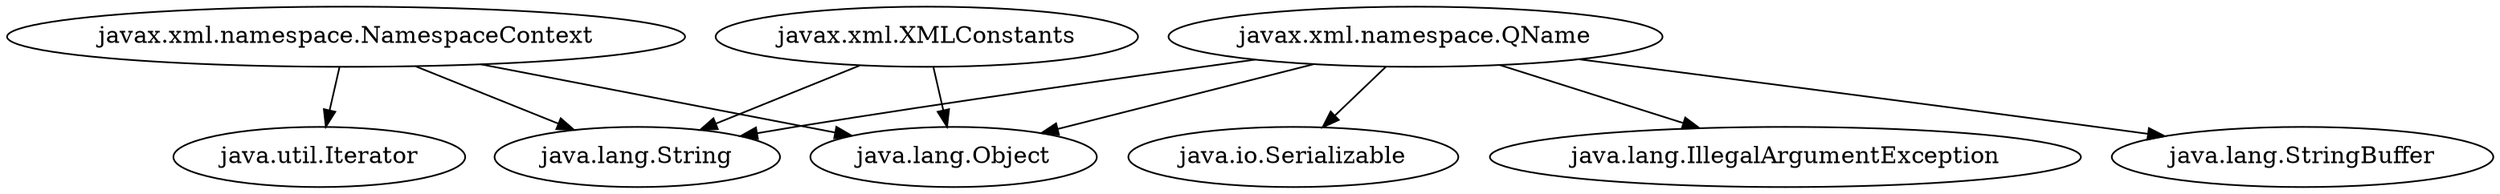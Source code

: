 digraph "jsr173_api-1.0.jar" {
    // Path: C:\Users\CHENLU~1\AppData\Local\Temp\VIA\201808200848028274\cp\jsr173_api-1.0.jar
   "javax.xml.XMLConstants"                           -> "java.lang.Object";
   "javax.xml.XMLConstants"                           -> "java.lang.String";
   "javax.xml.namespace.NamespaceContext"             -> "java.lang.Object";
   "javax.xml.namespace.NamespaceContext"             -> "java.lang.String";
   "javax.xml.namespace.NamespaceContext"             -> "java.util.Iterator";
   "javax.xml.namespace.QName"                        -> "java.io.Serializable";
   "javax.xml.namespace.QName"                        -> "java.lang.IllegalArgumentException";
   "javax.xml.namespace.QName"                        -> "java.lang.Object";
   "javax.xml.namespace.QName"                        -> "java.lang.String";
   "javax.xml.namespace.QName"                        -> "java.lang.StringBuffer";
}

